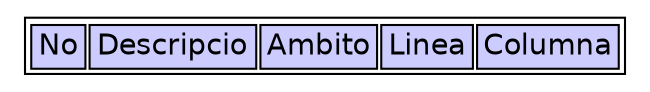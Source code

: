 digraph Errores{ 
node [ shape=none fontname=Helvetica] 
n1 [ label = <<table><tr> 
<td colspan="2" bgcolor="#ccccff">No</td>
<td colspan="2" bgcolor="#ccccff">Descripcio</td>
<td colspan="2" bgcolor="#ccccff">Ambito</td>
<td colspan="2" bgcolor="#ccccff">Linea</td>
<td colspan="2" bgcolor="#ccccff">Columna</td>
</tr>
</table> > ]; 
 }